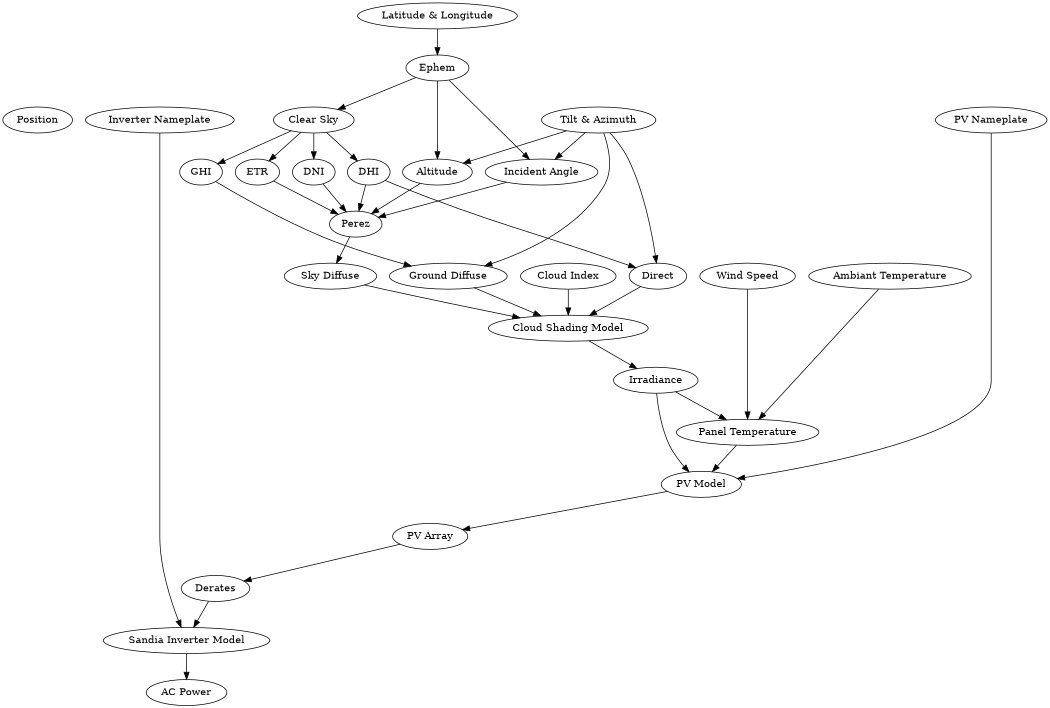 digraph solpy {
size="7,7";
    {rank = same; Position "Tilt & Azimuth" "PV Nameplate" "Inverter Nameplate";}
    {rank = same; "Cloud Index" "Wind Speed" "Ambiant Temperature";}
    {rank = same; "Ground Diffuse" "Sky Diffuse" "Direct";}
    {rank = same; "GHI" "ETR" "DHI" "DNI";}
    "Latitude & Longitude" -> Ephem;
    "Ephem" -> "Clear Sky";
    "Ephem" -> "Altitude";
    "Ephem" -> "Incident Angle";
    "PV Nameplate" -> "PV Model";
    "Tilt & Azimuth" -> "Ground Diffuse";
    "Tilt & Azimuth" -> "Direct";
    "Tilt & Azimuth" -> "Incident Angle";
    "Tilt & Azimuth" -> "Altitude";
    "Incident Angle" -> "Perez";
    "Altitude" -> "Perez";
    "Clear Sky" -> {GHI; DNI; ETR; DHI;}
    "DNI" -> "Perez";
    "ETR" -> "Perez";
    "DHI" -> "Perez";
    "DHI" -> "Direct";
    "GHI" -> "Ground Diffuse";
    "Perez" -> "Sky Diffuse";
    "Sky Diffuse" -> "Cloud Shading Model";
    "Ground Diffuse" -> "Cloud Shading Model";
    "Direct" -> "Cloud Shading Model";
    "Cloud Index" -> "Cloud Shading Model";
    "Cloud Shading Model" -> "Irradiance";
    "Irradiance" -> "PV Model";
    "Ambiant Temperature" -> "Panel Temperature";
    "Wind Speed" -> "Panel Temperature";
    "Irradiance" -> "Panel Temperature";
    "Panel Temperature" -> "PV Model";
    "PV Model" -> "PV Array";
    "PV Array" -> "Derates";
    "Derates" -> "Sandia Inverter Model";
    "Inverter Nameplate" -> "Sandia Inverter Model";
    "Sandia Inverter Model" -> "AC Power";
}

